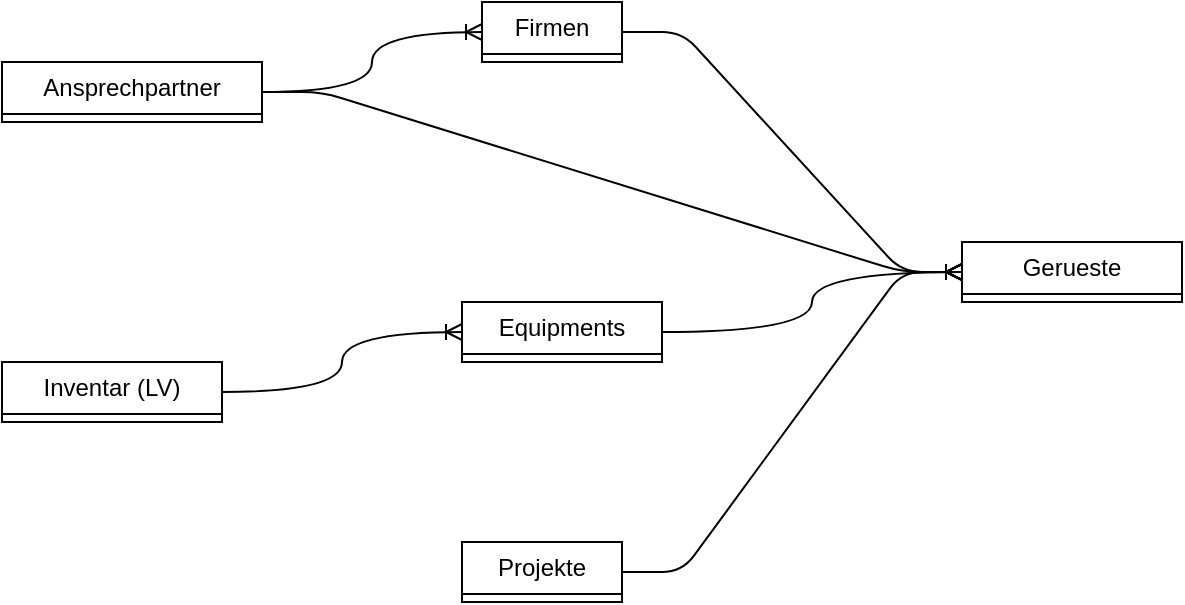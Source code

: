 <mxfile version="22.1.2" type="device">
  <diagram name="Seite-1" id="UWWrgw4nvWXgH0_ZC5GL">
    <mxGraphModel dx="2603" dy="884" grid="1" gridSize="10" guides="1" tooltips="1" connect="1" arrows="1" fold="1" page="1" pageScale="1" pageWidth="1169" pageHeight="827" math="0" shadow="0">
      <root>
        <mxCell id="0" />
        <mxCell id="1" parent="0" />
        <mxCell id="ZGfRNfo8w7-t7I-uebtl-2" value="Ansprechpartner" style="swimlane;fontStyle=0;childLayout=stackLayout;horizontal=1;startSize=26;fillColor=none;horizontalStack=0;resizeParent=1;resizeParentMax=0;resizeLast=0;collapsible=1;marginBottom=0;whiteSpace=wrap;html=1;" parent="1" vertex="1" collapsed="1">
          <mxGeometry x="-200" y="250" width="130" height="30" as="geometry">
            <mxRectangle x="-210" y="270" width="160" height="52" as="alternateBounds" />
          </mxGeometry>
        </mxCell>
        <mxCell id="ZGfRNfo8w7-t7I-uebtl-6" value="Firmen" style="swimlane;fontStyle=0;childLayout=stackLayout;horizontal=1;startSize=26;fillColor=none;horizontalStack=0;resizeParent=1;resizeParentMax=0;resizeLast=0;collapsible=1;marginBottom=0;whiteSpace=wrap;html=1;" parent="1" vertex="1" collapsed="1">
          <mxGeometry x="40" y="220" width="70" height="30" as="geometry">
            <mxRectangle x="50" y="230" width="160" height="52" as="alternateBounds" />
          </mxGeometry>
        </mxCell>
        <mxCell id="ZGfRNfo8w7-t7I-uebtl-9" value="Inventar (LV)" style="swimlane;fontStyle=0;childLayout=stackLayout;horizontal=1;startSize=26;fillColor=none;horizontalStack=0;resizeParent=1;resizeParentMax=0;resizeLast=0;collapsible=1;marginBottom=0;whiteSpace=wrap;html=1;" parent="1" vertex="1" collapsed="1">
          <mxGeometry x="-200" y="400" width="110" height="30" as="geometry">
            <mxRectangle x="-200" y="400" width="140" height="52" as="alternateBounds" />
          </mxGeometry>
        </mxCell>
        <mxCell id="ZGfRNfo8w7-t7I-uebtl-10" value="Projekte" style="swimlane;fontStyle=0;childLayout=stackLayout;horizontal=1;startSize=26;fillColor=none;horizontalStack=0;resizeParent=1;resizeParentMax=0;resizeLast=0;collapsible=1;marginBottom=0;whiteSpace=wrap;html=1;" parent="1" vertex="1" collapsed="1">
          <mxGeometry x="30" y="490" width="80" height="30" as="geometry">
            <mxRectangle x="40" y="520" width="160" height="52" as="alternateBounds" />
          </mxGeometry>
        </mxCell>
        <mxCell id="ZGfRNfo8w7-t7I-uebtl-11" value="Gerueste" style="swimlane;fontStyle=0;childLayout=stackLayout;horizontal=1;startSize=26;fillColor=none;horizontalStack=0;resizeParent=1;resizeParentMax=0;resizeLast=0;collapsible=1;marginBottom=0;whiteSpace=wrap;html=1;" parent="1" vertex="1" collapsed="1">
          <mxGeometry x="280" y="340" width="110" height="30" as="geometry">
            <mxRectangle x="280" y="340" width="160" height="52" as="alternateBounds" />
          </mxGeometry>
        </mxCell>
        <mxCell id="ZGfRNfo8w7-t7I-uebtl-12" value="Equipments" style="swimlane;fontStyle=0;childLayout=stackLayout;horizontal=1;startSize=26;fillColor=none;horizontalStack=0;resizeParent=1;resizeParentMax=0;resizeLast=0;collapsible=1;marginBottom=0;whiteSpace=wrap;html=1;comic=0;" parent="1" vertex="1" collapsed="1">
          <mxGeometry x="30" y="370" width="100" height="30" as="geometry">
            <mxRectangle x="30" y="370" width="160" height="52" as="alternateBounds" />
          </mxGeometry>
        </mxCell>
        <mxCell id="ZGfRNfo8w7-t7I-uebtl-15" value="" style="edgeStyle=orthogonalEdgeStyle;fontSize=12;html=1;endArrow=ERoneToMany;rounded=0;exitX=1;exitY=0.5;exitDx=0;exitDy=0;entryX=0;entryY=0.5;entryDx=0;entryDy=0;curved=1;" parent="1" source="ZGfRNfo8w7-t7I-uebtl-12" target="ZGfRNfo8w7-t7I-uebtl-11" edge="1">
          <mxGeometry width="100" height="100" relative="1" as="geometry">
            <mxPoint x="570" y="276" as="sourcePoint" />
            <mxPoint x="340" y="70" as="targetPoint" />
          </mxGeometry>
        </mxCell>
        <mxCell id="ZGfRNfo8w7-t7I-uebtl-17" value="" style="edgeStyle=entityRelationEdgeStyle;fontSize=12;html=1;endArrow=ERoneToMany;rounded=1;exitX=1;exitY=0.5;exitDx=0;exitDy=0;entryX=0;entryY=0.5;entryDx=0;entryDy=0;" parent="1" source="ZGfRNfo8w7-t7I-uebtl-6" target="ZGfRNfo8w7-t7I-uebtl-11" edge="1">
          <mxGeometry width="100" height="100" relative="1" as="geometry">
            <mxPoint x="210" y="396" as="sourcePoint" />
            <mxPoint x="240" y="390" as="targetPoint" />
            <Array as="points">
              <mxPoint x="440" y="160" />
              <mxPoint x="430" y="160" />
            </Array>
          </mxGeometry>
        </mxCell>
        <mxCell id="ZGfRNfo8w7-t7I-uebtl-18" value="" style="edgeStyle=entityRelationEdgeStyle;fontSize=12;html=1;endArrow=ERoneToMany;rounded=1;exitX=1;exitY=0.5;exitDx=0;exitDy=0;entryX=0;entryY=0.5;entryDx=0;entryDy=0;" parent="1" source="ZGfRNfo8w7-t7I-uebtl-10" target="ZGfRNfo8w7-t7I-uebtl-11" edge="1">
          <mxGeometry width="100" height="100" relative="1" as="geometry">
            <mxPoint x="210" y="476" as="sourcePoint" />
            <mxPoint x="280" y="390" as="targetPoint" />
            <Array as="points">
              <mxPoint x="450" y="170" />
              <mxPoint x="440" y="170" />
            </Array>
          </mxGeometry>
        </mxCell>
        <mxCell id="ZGfRNfo8w7-t7I-uebtl-19" value="" style="edgeStyle=entityRelationEdgeStyle;fontSize=12;html=1;endArrow=ERoneToMany;rounded=1;exitX=1;exitY=0.5;exitDx=0;exitDy=0;entryX=0;entryY=0.5;entryDx=0;entryDy=0;comic=0;" parent="1" source="ZGfRNfo8w7-t7I-uebtl-2" target="ZGfRNfo8w7-t7I-uebtl-11" edge="1">
          <mxGeometry width="100" height="100" relative="1" as="geometry">
            <mxPoint x="210" y="556" as="sourcePoint" />
            <mxPoint x="290" y="396" as="targetPoint" />
            <Array as="points">
              <mxPoint x="460" y="180" />
              <mxPoint x="200" y="600" />
              <mxPoint x="450" y="180" />
            </Array>
          </mxGeometry>
        </mxCell>
        <mxCell id="ZGfRNfo8w7-t7I-uebtl-21" value="" style="edgeStyle=orthogonalEdgeStyle;fontSize=12;html=1;endArrow=ERoneToMany;curved=1;endSize=6;entryX=0;entryY=0.5;entryDx=0;entryDy=0;flowAnimation=0;ignoreEdge=0;orthogonalLoop=0;orthogonal=1;noJump=0;deletable=1;snapToPoint=1;anchorPointDirection=0;exitX=1;exitY=0.5;exitDx=0;exitDy=0;" parent="1" source="ZGfRNfo8w7-t7I-uebtl-2" target="ZGfRNfo8w7-t7I-uebtl-6" edge="1">
          <mxGeometry width="100" height="100" relative="1" as="geometry">
            <mxPoint x="-70" y="592" as="sourcePoint" />
            <mxPoint x="30" y="492" as="targetPoint" />
          </mxGeometry>
        </mxCell>
        <mxCell id="ZGfRNfo8w7-t7I-uebtl-22" value="" style="edgeStyle=orthogonalEdgeStyle;fontSize=12;html=1;endArrow=ERoneToMany;curved=1;endSize=6;flowAnimation=0;ignoreEdge=0;orthogonalLoop=0;orthogonal=1;noJump=0;deletable=1;snapToPoint=1;anchorPointDirection=0;exitX=1;exitY=0.5;exitDx=0;exitDy=0;" parent="1" source="ZGfRNfo8w7-t7I-uebtl-9" target="ZGfRNfo8w7-t7I-uebtl-12" edge="1">
          <mxGeometry width="100" height="100" relative="1" as="geometry">
            <mxPoint x="-40" y="306" as="sourcePoint" />
            <mxPoint x="50" y="276" as="targetPoint" />
          </mxGeometry>
        </mxCell>
      </root>
    </mxGraphModel>
  </diagram>
</mxfile>
